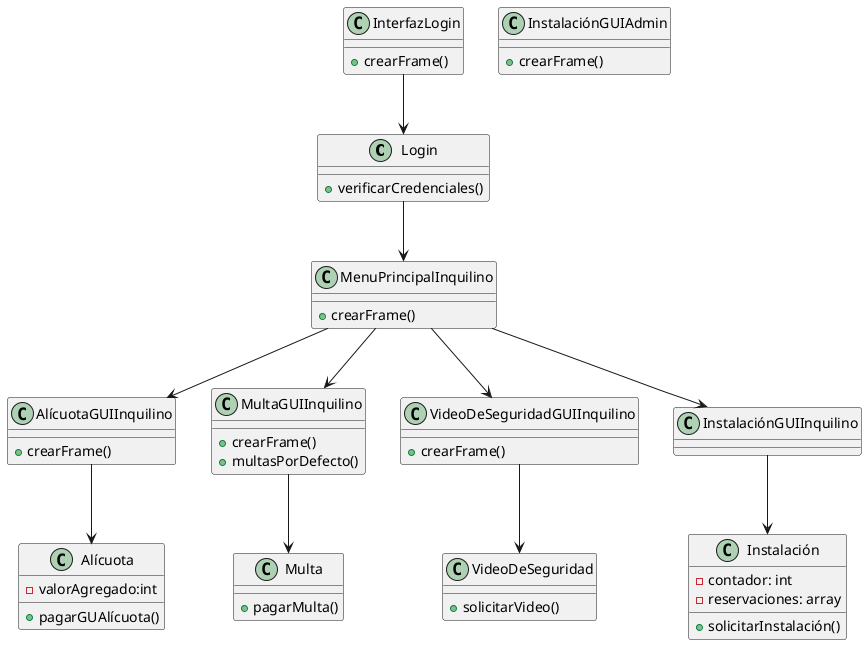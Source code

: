 @startuml

class Login {
+ verificarCredenciales()
}

class InterfazLogin{
+ crearFrame()
}

class AlícuotaGUIInquilino {
+ crearFrame()
}

class Alícuota {
+ pagarGUAlícuota()
- valorAgregado:int
}

class InstalaciónGUIAdmin {
+ crearFrame()
}

class Instalación {
+ solicitarInstalación()
- contador: int
- reservaciones: array
}

class MenuPrincipalInquilino {
+ crearFrame()
}

class MultaGUIInquilino {
+ crearFrame()
+ multasPorDefecto()
}

class Multa {
+ pagarMulta()
}

class VideoDeSeguridadGUIInquilino {
+ crearFrame()
}

class VideoDeSeguridad {
+ solicitarVideo()
}

InterfazLogin --> Login
Login --> MenuPrincipalInquilino
MenuPrincipalInquilino --> AlícuotaGUIInquilino
MenuPrincipalInquilino --> InstalaciónGUIInquilino
MenuPrincipalInquilino --> MultaGUIInquilino
MenuPrincipalInquilino --> VideoDeSeguridadGUIInquilino
AlícuotaGUIInquilino --> Alícuota
InstalaciónGUIInquilino --> Instalación
MultaGUIInquilino --> Multa
VideoDeSeguridadGUIInquilino --> VideoDeSeguridad


@enduml